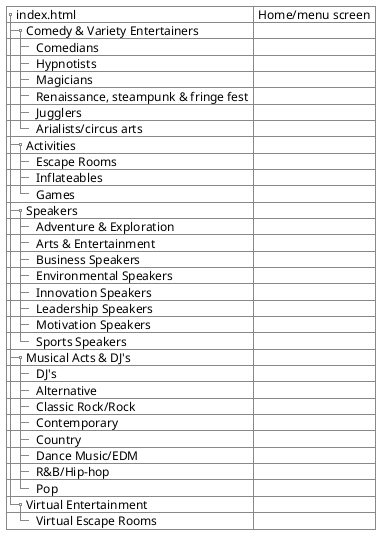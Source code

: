 

@startsalt
{
{T#
    +index.html |Home/menu screen

    ++ Comedy & Variety Entertainers
    +++Comedians 
    +++Hypnotists
    +++Magicians 
    +++Renaissance, steampunk & fringe fest 
    +++Jugglers
    +++Arialists/circus arts 


    ++ Activities
    +++Escape Rooms 
    +++Inflateables
    +++Games

    ++ Speakers
    +++Adventure & Exploration
    +++Arts & Entertainment 
    +++Business Speakers 
    +++Environmental Speakers 
    +++Innovation Speakers 
    +++Leadership Speakers 
    +++Motivation Speakers 
    +++Sports Speakers

    ++ Musical Acts & DJ's 
    +++DJ's 
    +++Alternative 
    +++Classic Rock/Rock 
    +++Contemporary
    +++Country
    +++Dance Music/EDM 
    +++R&B/Hip-hop 
    +++Pop 

    ++ Virtual Entertainment
    +++Virtual Escape Rooms 



}

}
@endsalt